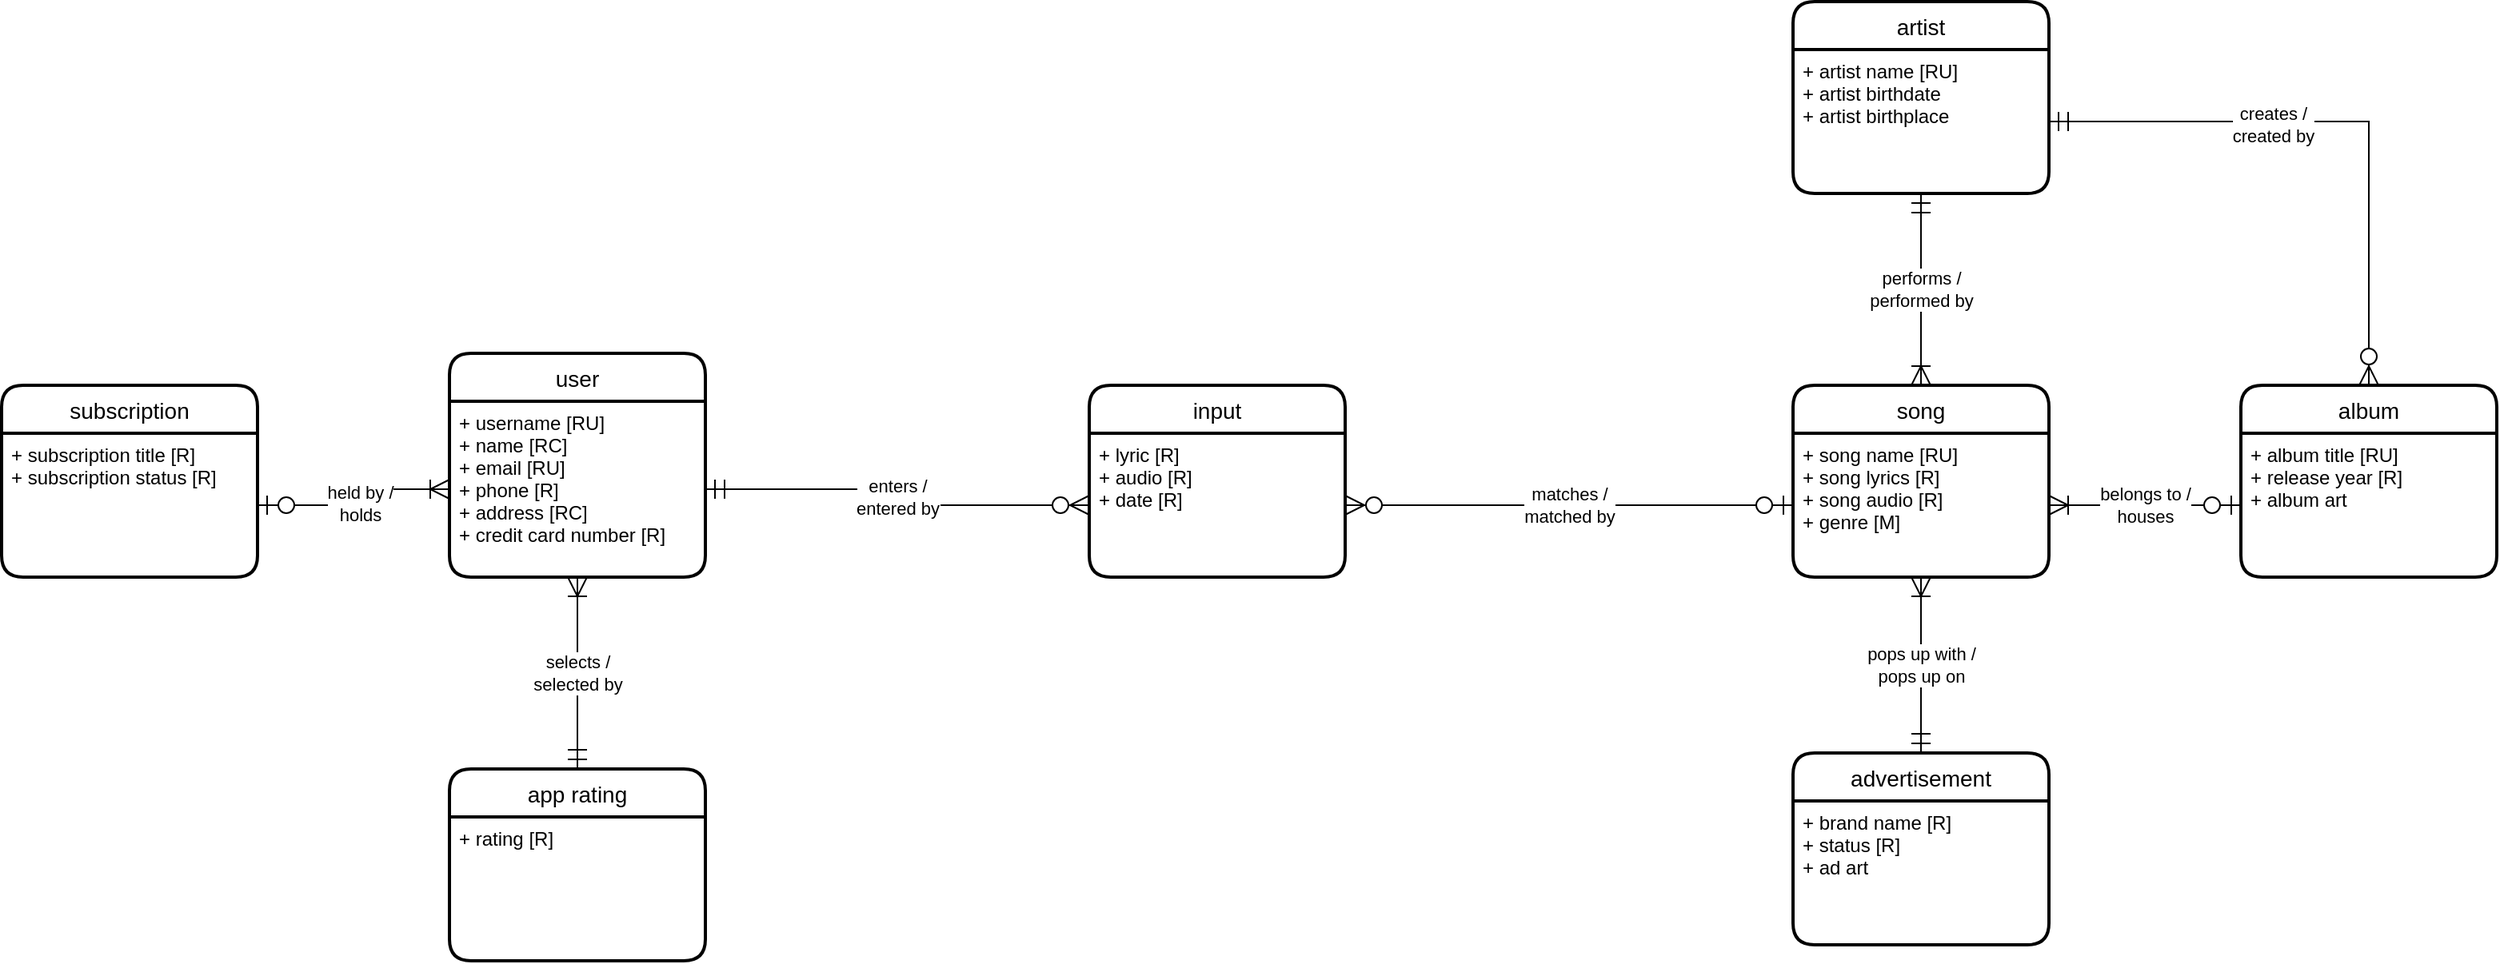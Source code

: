 <mxfile version="14.0.0" type="device" pages="2"><diagram name="Conceptual DM" id="QRb00p8m5qaMEbEHNrwO"><mxGraphModel dx="1396" dy="1553" grid="1" gridSize="10" guides="1" tooltips="1" connect="1" arrows="1" fold="1" page="1" pageScale="1" pageWidth="850" pageHeight="1100" math="0" shadow="0"><root><mxCell id="0"/><mxCell id="1" parent="0"/><mxCell id="-DXUnoGJ8mr3YX5Zcfq9-3" value="user" style="swimlane;childLayout=stackLayout;horizontal=1;startSize=30;horizontalStack=0;rounded=1;fontSize=14;fontStyle=0;strokeWidth=2;resizeParent=0;resizeLast=1;shadow=0;dashed=0;align=center;" parent="1" vertex="1"><mxGeometry x="-120" y="140" width="160" height="140" as="geometry"/></mxCell><mxCell id="-DXUnoGJ8mr3YX5Zcfq9-4" value="+ username [RU]&#10;+ name [RC]&#10;+ email [RU]&#10;+ phone [R]&#10;+ address [RC]&#10;+ credit card number [R]" style="align=left;strokeColor=none;fillColor=none;spacingLeft=4;fontSize=12;verticalAlign=top;resizable=0;rotatable=0;part=1;" parent="-DXUnoGJ8mr3YX5Zcfq9-3" vertex="1"><mxGeometry y="30" width="160" height="110" as="geometry"/></mxCell><mxCell id="-DXUnoGJ8mr3YX5Zcfq9-5" value="app rating" style="swimlane;childLayout=stackLayout;horizontal=1;startSize=30;horizontalStack=0;rounded=1;fontSize=14;fontStyle=0;strokeWidth=2;resizeParent=0;resizeLast=1;shadow=0;dashed=0;align=center;" parent="1" vertex="1"><mxGeometry x="-120" y="400" width="160" height="120" as="geometry"/></mxCell><mxCell id="-DXUnoGJ8mr3YX5Zcfq9-6" value="+ rating [R]" style="align=left;strokeColor=none;fillColor=none;spacingLeft=4;fontSize=12;verticalAlign=top;resizable=0;rotatable=0;part=1;" parent="-DXUnoGJ8mr3YX5Zcfq9-5" vertex="1"><mxGeometry y="30" width="160" height="90" as="geometry"/></mxCell><mxCell id="-DXUnoGJ8mr3YX5Zcfq9-41" value="pops up with /&lt;br&gt;pops up on" style="edgeStyle=orthogonalEdgeStyle;rounded=0;orthogonalLoop=1;jettySize=auto;html=1;exitX=0.5;exitY=0;exitDx=0;exitDy=0;entryX=0.5;entryY=1;entryDx=0;entryDy=0;startArrow=ERmandOne;startFill=0;startSize=10;endArrow=ERoneToMany;endFill=0;endSize=10;" parent="1" source="-DXUnoGJ8mr3YX5Zcfq9-10" target="-DXUnoGJ8mr3YX5Zcfq9-21" edge="1"><mxGeometry relative="1" as="geometry"/></mxCell><mxCell id="-DXUnoGJ8mr3YX5Zcfq9-10" value="advertisement" style="swimlane;childLayout=stackLayout;horizontal=1;startSize=30;horizontalStack=0;rounded=1;fontSize=14;fontStyle=0;strokeWidth=2;resizeParent=0;resizeLast=1;shadow=0;dashed=0;align=center;" parent="1" vertex="1"><mxGeometry x="720" y="390" width="160" height="120" as="geometry"/></mxCell><mxCell id="-DXUnoGJ8mr3YX5Zcfq9-11" value="+ brand name [R]&#10;+ status [R]&#10;+ ad art" style="align=left;strokeColor=none;fillColor=none;spacingLeft=4;fontSize=12;verticalAlign=top;resizable=0;rotatable=0;part=1;" parent="-DXUnoGJ8mr3YX5Zcfq9-10" vertex="1"><mxGeometry y="30" width="160" height="90" as="geometry"/></mxCell><mxCell id="-DXUnoGJ8mr3YX5Zcfq9-14" value="artist" style="swimlane;childLayout=stackLayout;horizontal=1;startSize=30;horizontalStack=0;rounded=1;fontSize=14;fontStyle=0;strokeWidth=2;resizeParent=0;resizeLast=1;shadow=0;dashed=0;align=center;" parent="1" vertex="1"><mxGeometry x="720" y="-80" width="160" height="120" as="geometry"/></mxCell><mxCell id="-DXUnoGJ8mr3YX5Zcfq9-15" value="+ artist name [RU]&#10;+ artist birthdate&#10;+ artist birthplace" style="align=left;strokeColor=none;fillColor=none;spacingLeft=4;fontSize=12;verticalAlign=top;resizable=0;rotatable=0;part=1;" parent="-DXUnoGJ8mr3YX5Zcfq9-14" vertex="1"><mxGeometry y="30" width="160" height="90" as="geometry"/></mxCell><mxCell id="-DXUnoGJ8mr3YX5Zcfq9-20" value="song" style="swimlane;childLayout=stackLayout;horizontal=1;startSize=30;horizontalStack=0;rounded=1;fontSize=14;fontStyle=0;strokeWidth=2;resizeParent=0;resizeLast=1;shadow=0;dashed=0;align=center;" parent="1" vertex="1"><mxGeometry x="720" y="160" width="160" height="120" as="geometry"/></mxCell><mxCell id="-DXUnoGJ8mr3YX5Zcfq9-21" value="+ song name [RU]&#10;+ song lyrics [R]&#10;+ song audio [R]&#10;+ genre [M]" style="align=left;strokeColor=none;fillColor=none;spacingLeft=4;fontSize=12;verticalAlign=top;resizable=0;rotatable=0;part=1;" parent="-DXUnoGJ8mr3YX5Zcfq9-20" vertex="1"><mxGeometry y="30" width="160" height="90" as="geometry"/></mxCell><mxCell id="-DXUnoGJ8mr3YX5Zcfq9-30" value="album" style="swimlane;childLayout=stackLayout;horizontal=1;startSize=30;horizontalStack=0;rounded=1;fontSize=14;fontStyle=0;strokeWidth=2;resizeParent=0;resizeLast=1;shadow=0;dashed=0;align=center;" parent="1" vertex="1"><mxGeometry x="1000" y="160" width="160" height="120" as="geometry"/></mxCell><mxCell id="-DXUnoGJ8mr3YX5Zcfq9-31" value="+ album title [RU]&#10;+ release year [R]&#10;+ album art" style="align=left;strokeColor=none;fillColor=none;spacingLeft=4;fontSize=12;verticalAlign=top;resizable=0;rotatable=0;part=1;" parent="-DXUnoGJ8mr3YX5Zcfq9-30" vertex="1"><mxGeometry y="30" width="160" height="90" as="geometry"/></mxCell><mxCell id="-DXUnoGJ8mr3YX5Zcfq9-34" value="subscription" style="swimlane;childLayout=stackLayout;horizontal=1;startSize=30;horizontalStack=0;rounded=1;fontSize=14;fontStyle=0;strokeWidth=2;resizeParent=0;resizeLast=1;shadow=0;dashed=0;align=center;" parent="1" vertex="1"><mxGeometry x="-400" y="160" width="160" height="120" as="geometry"/></mxCell><mxCell id="-DXUnoGJ8mr3YX5Zcfq9-35" value="+ subscription title [R]&#10;+ subscription status [R]" style="align=left;strokeColor=none;fillColor=none;spacingLeft=4;fontSize=12;verticalAlign=top;resizable=0;rotatable=0;part=1;" parent="-DXUnoGJ8mr3YX5Zcfq9-34" vertex="1"><mxGeometry y="30" width="160" height="90" as="geometry"/></mxCell><mxCell id="-DXUnoGJ8mr3YX5Zcfq9-37" style="edgeStyle=orthogonalEdgeStyle;rounded=0;orthogonalLoop=1;jettySize=auto;html=1;exitX=1;exitY=0.5;exitDx=0;exitDy=0;entryX=0;entryY=0.5;entryDx=0;entryDy=0;startArrow=ERzeroToOne;startFill=1;startSize=10;endArrow=ERoneToMany;endFill=0;endSize=10;" parent="1" source="-DXUnoGJ8mr3YX5Zcfq9-35" target="-DXUnoGJ8mr3YX5Zcfq9-4" edge="1"><mxGeometry relative="1" as="geometry"/></mxCell><mxCell id="-DXUnoGJ8mr3YX5Zcfq9-44" value="held by /&lt;br&gt;holds" style="edgeLabel;html=1;align=center;verticalAlign=middle;resizable=0;points=[];" parent="-DXUnoGJ8mr3YX5Zcfq9-37" vertex="1" connectable="0"><mxGeometry x="-0.26" y="1" relative="1" as="geometry"><mxPoint x="15.71" as="offset"/></mxGeometry></mxCell><mxCell id="-DXUnoGJ8mr3YX5Zcfq9-38" value="selects /&lt;br&gt;selected by" style="edgeStyle=orthogonalEdgeStyle;rounded=0;orthogonalLoop=1;jettySize=auto;html=1;exitX=0.5;exitY=1;exitDx=0;exitDy=0;entryX=0.5;entryY=0;entryDx=0;entryDy=0;startArrow=ERoneToMany;startFill=0;startSize=10;endArrow=ERmandOne;endFill=0;endSize=10;" parent="1" source="-DXUnoGJ8mr3YX5Zcfq9-4" target="-DXUnoGJ8mr3YX5Zcfq9-5" edge="1"><mxGeometry relative="1" as="geometry"/></mxCell><mxCell id="-DXUnoGJ8mr3YX5Zcfq9-39" style="edgeStyle=orthogonalEdgeStyle;rounded=0;orthogonalLoop=1;jettySize=auto;html=1;entryX=0.5;entryY=0;entryDx=0;entryDy=0;startArrow=ERmandOne;startFill=0;startSize=10;endArrow=ERzeroToMany;endFill=1;endSize=10;" parent="1" source="-DXUnoGJ8mr3YX5Zcfq9-15" target="-DXUnoGJ8mr3YX5Zcfq9-30" edge="1"><mxGeometry relative="1" as="geometry"/></mxCell><mxCell id="-DXUnoGJ8mr3YX5Zcfq9-45" value="creates /&lt;br&gt;created by" style="edgeLabel;html=1;align=center;verticalAlign=middle;resizable=0;points=[];" parent="-DXUnoGJ8mr3YX5Zcfq9-39" vertex="1" connectable="0"><mxGeometry x="-0.232" y="-2" relative="1" as="geometry"><mxPoint as="offset"/></mxGeometry></mxCell><mxCell id="-DXUnoGJ8mr3YX5Zcfq9-40" value="performs /&lt;br&gt;performed by" style="edgeStyle=orthogonalEdgeStyle;rounded=0;orthogonalLoop=1;jettySize=auto;html=1;exitX=0.5;exitY=1;exitDx=0;exitDy=0;entryX=0.5;entryY=0;entryDx=0;entryDy=0;startArrow=ERmandOne;startFill=0;startSize=10;endArrow=ERoneToMany;endFill=0;endSize=10;" parent="1" source="-DXUnoGJ8mr3YX5Zcfq9-15" target="-DXUnoGJ8mr3YX5Zcfq9-20" edge="1"><mxGeometry relative="1" as="geometry"/></mxCell><mxCell id="-DXUnoGJ8mr3YX5Zcfq9-42" value="belongs to /&lt;br&gt;houses" style="edgeStyle=orthogonalEdgeStyle;rounded=0;orthogonalLoop=1;jettySize=auto;html=1;exitX=0;exitY=0.5;exitDx=0;exitDy=0;entryX=1;entryY=0.5;entryDx=0;entryDy=0;startArrow=ERzeroToOne;startFill=1;startSize=10;endArrow=ERoneToMany;endFill=0;endSize=10;" parent="1" source="-DXUnoGJ8mr3YX5Zcfq9-31" target="-DXUnoGJ8mr3YX5Zcfq9-21" edge="1"><mxGeometry relative="1" as="geometry"/></mxCell><mxCell id="Z6GdzrilrA3IB6emuEUW-1" value="input" style="swimlane;childLayout=stackLayout;horizontal=1;startSize=30;horizontalStack=0;rounded=1;fontSize=14;fontStyle=0;strokeWidth=2;resizeParent=0;resizeLast=1;shadow=0;dashed=0;align=center;" parent="1" vertex="1"><mxGeometry x="280" y="160" width="160" height="120" as="geometry"/></mxCell><mxCell id="Z6GdzrilrA3IB6emuEUW-2" value="+ lyric [R]&#10;+ audio [R]&#10;+ date [R]" style="align=left;strokeColor=none;fillColor=none;spacingLeft=4;fontSize=12;verticalAlign=top;resizable=0;rotatable=0;part=1;" parent="Z6GdzrilrA3IB6emuEUW-1" vertex="1"><mxGeometry y="30" width="160" height="90" as="geometry"/></mxCell><mxCell id="Z6GdzrilrA3IB6emuEUW-3" value="enters /&lt;br&gt;entered by" style="edgeStyle=orthogonalEdgeStyle;rounded=0;orthogonalLoop=1;jettySize=auto;html=1;exitX=1;exitY=0.5;exitDx=0;exitDy=0;entryX=0;entryY=0.5;entryDx=0;entryDy=0;startArrow=ERmandOne;startFill=0;startSize=10;endArrow=ERzeroToMany;endFill=1;endSize=10;" parent="1" source="-DXUnoGJ8mr3YX5Zcfq9-4" target="Z6GdzrilrA3IB6emuEUW-2" edge="1"><mxGeometry relative="1" as="geometry"/></mxCell><mxCell id="Z6GdzrilrA3IB6emuEUW-4" value="matches /&lt;br&gt;matched by" style="edgeStyle=orthogonalEdgeStyle;rounded=0;orthogonalLoop=1;jettySize=auto;html=1;entryX=0;entryY=0.5;entryDx=0;entryDy=0;startArrow=ERzeroToMany;startFill=1;startSize=10;endArrow=ERzeroToOne;endFill=1;endSize=10;" parent="1" source="Z6GdzrilrA3IB6emuEUW-2" target="-DXUnoGJ8mr3YX5Zcfq9-21" edge="1"><mxGeometry relative="1" as="geometry"/></mxCell></root></mxGraphModel></diagram><diagram name="Logical DM" id="4NTvZkTpECJHPar4A-Ur"><mxGraphModel dx="1492" dy="1633" grid="1" gridSize="10" guides="1" tooltips="1" connect="1" arrows="1" fold="1" page="1" pageScale="1" pageWidth="850" pageHeight="1100" math="0" shadow="0"><root><mxCell id="MQJ3kUmY1fsfTOuQb-5b-0"/><mxCell id="MQJ3kUmY1fsfTOuQb-5b-1" parent="MQJ3kUmY1fsfTOuQb-5b-0"/><mxCell id="MQJ3kUmY1fsfTOuQb-5b-2" value="users" style="shape=table;startSize=30;container=1;collapsible=1;childLayout=tableLayout;fixedRows=1;rowLines=0;fontStyle=1;align=center;resizeLast=1;" parent="MQJ3kUmY1fsfTOuQb-5b-1" vertex="1"><mxGeometry x="-230" y="-100" width="180" height="370" as="geometry"/></mxCell><mxCell id="MQJ3kUmY1fsfTOuQb-5b-3" value="" style="shape=partialRectangle;collapsible=0;dropTarget=0;pointerEvents=0;fillColor=none;top=0;left=0;bottom=1;right=0;points=[[0,0.5],[1,0.5]];portConstraint=eastwest;" parent="MQJ3kUmY1fsfTOuQb-5b-2" vertex="1"><mxGeometry y="30" width="180" height="30" as="geometry"/></mxCell><mxCell id="MQJ3kUmY1fsfTOuQb-5b-4" value="PK" style="shape=partialRectangle;connectable=0;fillColor=none;top=0;left=0;bottom=0;right=0;fontStyle=1;overflow=hidden;" parent="MQJ3kUmY1fsfTOuQb-5b-3" vertex="1"><mxGeometry width="30" height="30" as="geometry"/></mxCell><mxCell id="MQJ3kUmY1fsfTOuQb-5b-5" value="user_id" style="shape=partialRectangle;connectable=0;fillColor=none;top=0;left=0;bottom=0;right=0;align=left;spacingLeft=6;fontStyle=5;overflow=hidden;" parent="MQJ3kUmY1fsfTOuQb-5b-3" vertex="1"><mxGeometry x="30" width="150" height="30" as="geometry"/></mxCell><mxCell id="MQJ3kUmY1fsfTOuQb-5b-6" value="" style="shape=partialRectangle;collapsible=0;dropTarget=0;pointerEvents=0;fillColor=none;top=0;left=0;bottom=0;right=0;points=[[0,0.5],[1,0.5]];portConstraint=eastwest;" parent="MQJ3kUmY1fsfTOuQb-5b-2" vertex="1"><mxGeometry y="60" width="180" height="30" as="geometry"/></mxCell><mxCell id="MQJ3kUmY1fsfTOuQb-5b-7" value="U1" style="shape=partialRectangle;connectable=0;fillColor=none;top=0;left=0;bottom=0;right=0;editable=1;overflow=hidden;fontStyle=0" parent="MQJ3kUmY1fsfTOuQb-5b-6" vertex="1"><mxGeometry width="30" height="30" as="geometry"/></mxCell><mxCell id="MQJ3kUmY1fsfTOuQb-5b-8" value="user_username" style="shape=partialRectangle;connectable=0;fillColor=none;top=0;left=0;bottom=0;right=0;align=left;spacingLeft=6;overflow=hidden;fontStyle=1" parent="MQJ3kUmY1fsfTOuQb-5b-6" vertex="1"><mxGeometry x="30" width="150" height="30" as="geometry"/></mxCell><mxCell id="MQJ3kUmY1fsfTOuQb-5b-9" value="" style="shape=partialRectangle;collapsible=0;dropTarget=0;pointerEvents=0;fillColor=none;top=0;left=0;bottom=0;right=0;points=[[0,0.5],[1,0.5]];portConstraint=eastwest;" parent="MQJ3kUmY1fsfTOuQb-5b-2" vertex="1"><mxGeometry y="90" width="180" height="30" as="geometry"/></mxCell><mxCell id="MQJ3kUmY1fsfTOuQb-5b-10" value="U2" style="shape=partialRectangle;connectable=0;fillColor=none;top=0;left=0;bottom=0;right=0;editable=1;overflow=hidden;" parent="MQJ3kUmY1fsfTOuQb-5b-9" vertex="1"><mxGeometry width="30" height="30" as="geometry"/></mxCell><mxCell id="MQJ3kUmY1fsfTOuQb-5b-11" value="user_email_address" style="shape=partialRectangle;connectable=0;fillColor=none;top=0;left=0;bottom=0;right=0;align=left;spacingLeft=6;overflow=hidden;fontStyle=1" parent="MQJ3kUmY1fsfTOuQb-5b-9" vertex="1"><mxGeometry x="30" width="150" height="30" as="geometry"/></mxCell><mxCell id="MQJ3kUmY1fsfTOuQb-5b-12" value="" style="shape=partialRectangle;collapsible=0;dropTarget=0;pointerEvents=0;fillColor=none;top=0;left=0;bottom=0;right=0;points=[[0,0.5],[1,0.5]];portConstraint=eastwest;fontStyle=1" parent="MQJ3kUmY1fsfTOuQb-5b-2" vertex="1"><mxGeometry y="120" width="180" height="30" as="geometry"/></mxCell><mxCell id="MQJ3kUmY1fsfTOuQb-5b-13" value="" style="shape=partialRectangle;connectable=0;fillColor=none;top=0;left=0;bottom=0;right=0;editable=1;overflow=hidden;" parent="MQJ3kUmY1fsfTOuQb-5b-12" vertex="1"><mxGeometry width="30" height="30" as="geometry"/></mxCell><mxCell id="MQJ3kUmY1fsfTOuQb-5b-14" value="user_first_name" style="shape=partialRectangle;connectable=0;fillColor=none;top=0;left=0;bottom=0;right=0;align=left;spacingLeft=6;overflow=hidden;fontStyle=1" parent="MQJ3kUmY1fsfTOuQb-5b-12" vertex="1"><mxGeometry x="30" width="150" height="30" as="geometry"/></mxCell><mxCell id="juNpLymKVSUqmo83ruXd-1" value="" style="shape=partialRectangle;collapsible=0;dropTarget=0;pointerEvents=0;fillColor=none;top=0;left=0;bottom=0;right=0;points=[[0,0.5],[1,0.5]];portConstraint=eastwest;fontStyle=1" parent="MQJ3kUmY1fsfTOuQb-5b-2" vertex="1"><mxGeometry y="150" width="180" height="30" as="geometry"/></mxCell><mxCell id="juNpLymKVSUqmo83ruXd-2" value="" style="shape=partialRectangle;connectable=0;fillColor=none;top=0;left=0;bottom=0;right=0;editable=1;overflow=hidden;" parent="juNpLymKVSUqmo83ruXd-1" vertex="1"><mxGeometry width="30" height="30" as="geometry"/></mxCell><mxCell id="juNpLymKVSUqmo83ruXd-3" value="user_lastname" style="shape=partialRectangle;connectable=0;fillColor=none;top=0;left=0;bottom=0;right=0;align=left;spacingLeft=6;overflow=hidden;fontStyle=1" parent="juNpLymKVSUqmo83ruXd-1" vertex="1"><mxGeometry x="30" width="150" height="30" as="geometry"/></mxCell><mxCell id="juNpLymKVSUqmo83ruXd-4" value="" style="shape=partialRectangle;collapsible=0;dropTarget=0;pointerEvents=0;fillColor=none;top=0;left=0;bottom=0;right=0;points=[[0,0.5],[1,0.5]];portConstraint=eastwest;fontStyle=1" parent="MQJ3kUmY1fsfTOuQb-5b-2" vertex="1"><mxGeometry y="180" width="180" height="30" as="geometry"/></mxCell><mxCell id="juNpLymKVSUqmo83ruXd-5" value="" style="shape=partialRectangle;connectable=0;fillColor=none;top=0;left=0;bottom=0;right=0;editable=1;overflow=hidden;" parent="juNpLymKVSUqmo83ruXd-4" vertex="1"><mxGeometry width="30" height="30" as="geometry"/></mxCell><mxCell id="juNpLymKVSUqmo83ruXd-6" value="user_phone_number" style="shape=partialRectangle;connectable=0;fillColor=none;top=0;left=0;bottom=0;right=0;align=left;spacingLeft=6;overflow=hidden;fontStyle=1" parent="juNpLymKVSUqmo83ruXd-4" vertex="1"><mxGeometry x="30" width="150" height="30" as="geometry"/></mxCell><mxCell id="mYkAbbAgwY2oh1NDKhr2-0" value="" style="shape=partialRectangle;collapsible=0;dropTarget=0;pointerEvents=0;fillColor=none;top=0;left=0;bottom=0;right=0;points=[[0,0.5],[1,0.5]];portConstraint=eastwest;fontStyle=1" parent="MQJ3kUmY1fsfTOuQb-5b-2" vertex="1"><mxGeometry y="210" width="180" height="30" as="geometry"/></mxCell><mxCell id="mYkAbbAgwY2oh1NDKhr2-1" value="" style="shape=partialRectangle;connectable=0;fillColor=none;top=0;left=0;bottom=0;right=0;editable=1;overflow=hidden;" parent="mYkAbbAgwY2oh1NDKhr2-0" vertex="1"><mxGeometry width="30" height="30" as="geometry"/></mxCell><mxCell id="mYkAbbAgwY2oh1NDKhr2-2" value="user_street" style="shape=partialRectangle;connectable=0;fillColor=none;top=0;left=0;bottom=0;right=0;align=left;spacingLeft=6;overflow=hidden;fontStyle=1" parent="mYkAbbAgwY2oh1NDKhr2-0" vertex="1"><mxGeometry x="30" width="150" height="30" as="geometry"/></mxCell><mxCell id="mta7FMzyHjrw5nEPe2Tt-0" value="" style="shape=partialRectangle;collapsible=0;dropTarget=0;pointerEvents=0;fillColor=none;top=0;left=0;bottom=0;right=0;points=[[0,0.5],[1,0.5]];portConstraint=eastwest;fontStyle=1" parent="MQJ3kUmY1fsfTOuQb-5b-2" vertex="1"><mxGeometry y="240" width="180" height="30" as="geometry"/></mxCell><mxCell id="mta7FMzyHjrw5nEPe2Tt-1" value="" style="shape=partialRectangle;connectable=0;fillColor=none;top=0;left=0;bottom=0;right=0;editable=1;overflow=hidden;" parent="mta7FMzyHjrw5nEPe2Tt-0" vertex="1"><mxGeometry width="30" height="30" as="geometry"/></mxCell><mxCell id="mta7FMzyHjrw5nEPe2Tt-2" value="user_city" style="shape=partialRectangle;connectable=0;fillColor=none;top=0;left=0;bottom=0;right=0;align=left;spacingLeft=6;overflow=hidden;fontStyle=1" parent="mta7FMzyHjrw5nEPe2Tt-0" vertex="1"><mxGeometry x="30" width="150" height="30" as="geometry"/></mxCell><mxCell id="mta7FMzyHjrw5nEPe2Tt-3" value="" style="shape=partialRectangle;collapsible=0;dropTarget=0;pointerEvents=0;fillColor=none;top=0;left=0;bottom=0;right=0;points=[[0,0.5],[1,0.5]];portConstraint=eastwest;fontStyle=1" parent="MQJ3kUmY1fsfTOuQb-5b-2" vertex="1"><mxGeometry y="270" width="180" height="30" as="geometry"/></mxCell><mxCell id="mta7FMzyHjrw5nEPe2Tt-4" value="" style="shape=partialRectangle;connectable=0;fillColor=none;top=0;left=0;bottom=0;right=0;editable=1;overflow=hidden;" parent="mta7FMzyHjrw5nEPe2Tt-3" vertex="1"><mxGeometry width="30" height="30" as="geometry"/></mxCell><mxCell id="mta7FMzyHjrw5nEPe2Tt-5" value="user_state" style="shape=partialRectangle;connectable=0;fillColor=none;top=0;left=0;bottom=0;right=0;align=left;spacingLeft=6;overflow=hidden;fontStyle=1" parent="mta7FMzyHjrw5nEPe2Tt-3" vertex="1"><mxGeometry x="30" width="150" height="30" as="geometry"/></mxCell><mxCell id="mta7FMzyHjrw5nEPe2Tt-6" value="" style="shape=partialRectangle;collapsible=0;dropTarget=0;pointerEvents=0;fillColor=none;top=0;left=0;bottom=0;right=0;points=[[0,0.5],[1,0.5]];portConstraint=eastwest;fontStyle=1" parent="MQJ3kUmY1fsfTOuQb-5b-2" vertex="1"><mxGeometry y="300" width="180" height="30" as="geometry"/></mxCell><mxCell id="mta7FMzyHjrw5nEPe2Tt-7" value="" style="shape=partialRectangle;connectable=0;fillColor=none;top=0;left=0;bottom=0;right=0;editable=1;overflow=hidden;" parent="mta7FMzyHjrw5nEPe2Tt-6" vertex="1"><mxGeometry width="30" height="30" as="geometry"/></mxCell><mxCell id="mta7FMzyHjrw5nEPe2Tt-8" value="user_zip_code" style="shape=partialRectangle;connectable=0;fillColor=none;top=0;left=0;bottom=0;right=0;align=left;spacingLeft=6;overflow=hidden;fontStyle=1" parent="mta7FMzyHjrw5nEPe2Tt-6" vertex="1"><mxGeometry x="30" width="150" height="30" as="geometry"/></mxCell><mxCell id="Y6yPRM1fK7mVuyX2xuTY-0" value="" style="shape=partialRectangle;collapsible=0;dropTarget=0;pointerEvents=0;fillColor=none;top=0;left=0;bottom=0;right=0;points=[[0,0.5],[1,0.5]];portConstraint=eastwest;fontStyle=1" parent="MQJ3kUmY1fsfTOuQb-5b-2" vertex="1"><mxGeometry y="330" width="180" height="30" as="geometry"/></mxCell><mxCell id="Y6yPRM1fK7mVuyX2xuTY-1" value="" style="shape=partialRectangle;connectable=0;fillColor=none;top=0;left=0;bottom=0;right=0;editable=1;overflow=hidden;" parent="Y6yPRM1fK7mVuyX2xuTY-0" vertex="1"><mxGeometry width="30" height="30" as="geometry"/></mxCell><mxCell id="Y6yPRM1fK7mVuyX2xuTY-2" value="user_credit_card_no" style="shape=partialRectangle;connectable=0;fillColor=none;top=0;left=0;bottom=0;right=0;align=left;spacingLeft=6;overflow=hidden;fontStyle=1" parent="Y6yPRM1fK7mVuyX2xuTY-0" vertex="1"><mxGeometry x="30" width="150" height="30" as="geometry"/></mxCell><mxCell id="MQJ3kUmY1fsfTOuQb-5b-15" value="subscriptions" style="shape=table;startSize=30;container=1;collapsible=1;childLayout=tableLayout;fixedRows=1;rowLines=0;fontStyle=1;align=center;resizeLast=1;" parent="MQJ3kUmY1fsfTOuQb-5b-1" vertex="1"><mxGeometry x="-540" y="20" width="180" height="160" as="geometry"/></mxCell><mxCell id="MQJ3kUmY1fsfTOuQb-5b-16" value="" style="shape=partialRectangle;collapsible=0;dropTarget=0;pointerEvents=0;fillColor=none;top=0;left=0;bottom=1;right=0;points=[[0,0.5],[1,0.5]];portConstraint=eastwest;" parent="MQJ3kUmY1fsfTOuQb-5b-15" vertex="1"><mxGeometry y="30" width="180" height="30" as="geometry"/></mxCell><mxCell id="MQJ3kUmY1fsfTOuQb-5b-17" value="PK" style="shape=partialRectangle;connectable=0;fillColor=none;top=0;left=0;bottom=0;right=0;fontStyle=1;overflow=hidden;" parent="MQJ3kUmY1fsfTOuQb-5b-16" vertex="1"><mxGeometry width="30" height="30" as="geometry"/></mxCell><mxCell id="MQJ3kUmY1fsfTOuQb-5b-18" value="subscription_id" style="shape=partialRectangle;connectable=0;fillColor=none;top=0;left=0;bottom=0;right=0;align=left;spacingLeft=6;fontStyle=5;overflow=hidden;" parent="MQJ3kUmY1fsfTOuQb-5b-16" vertex="1"><mxGeometry x="30" width="150" height="30" as="geometry"/></mxCell><mxCell id="MQJ3kUmY1fsfTOuQb-5b-22" value="" style="shape=partialRectangle;collapsible=0;dropTarget=0;pointerEvents=0;fillColor=none;top=0;left=0;bottom=0;right=0;points=[[0,0.5],[1,0.5]];portConstraint=eastwest;" parent="MQJ3kUmY1fsfTOuQb-5b-15" vertex="1"><mxGeometry y="60" width="180" height="30" as="geometry"/></mxCell><mxCell id="MQJ3kUmY1fsfTOuQb-5b-23" value="" style="shape=partialRectangle;connectable=0;fillColor=none;top=0;left=0;bottom=0;right=0;editable=1;overflow=hidden;" parent="MQJ3kUmY1fsfTOuQb-5b-22" vertex="1"><mxGeometry width="30" height="30" as="geometry"/></mxCell><mxCell id="MQJ3kUmY1fsfTOuQb-5b-24" value="subscription_title" style="shape=partialRectangle;connectable=0;fillColor=none;top=0;left=0;bottom=0;right=0;align=left;spacingLeft=6;overflow=hidden;fontStyle=1" parent="MQJ3kUmY1fsfTOuQb-5b-22" vertex="1"><mxGeometry x="30" width="150" height="30" as="geometry"/></mxCell><mxCell id="LtlfOeuHDcvAH1ZT9Qn3-0" value="" style="shape=partialRectangle;collapsible=0;dropTarget=0;pointerEvents=0;fillColor=none;top=0;left=0;bottom=0;right=0;points=[[0,0.5],[1,0.5]];portConstraint=eastwest;" parent="MQJ3kUmY1fsfTOuQb-5b-15" vertex="1"><mxGeometry y="90" width="180" height="30" as="geometry"/></mxCell><mxCell id="LtlfOeuHDcvAH1ZT9Qn3-1" value="FK2" style="shape=partialRectangle;connectable=0;fillColor=none;top=0;left=0;bottom=0;right=0;editable=1;overflow=hidden;" parent="LtlfOeuHDcvAH1ZT9Qn3-0" vertex="1"><mxGeometry width="30" height="30" as="geometry"/></mxCell><mxCell id="LtlfOeuHDcvAH1ZT9Qn3-2" value="subscriber_user_id" style="shape=partialRectangle;connectable=0;fillColor=none;top=0;left=0;bottom=0;right=0;align=left;spacingLeft=6;overflow=hidden;fontStyle=1" parent="LtlfOeuHDcvAH1ZT9Qn3-0" vertex="1"><mxGeometry x="30" width="150" height="30" as="geometry"/></mxCell><mxCell id="naDsNwsC1D3gmIu5tR3W-0" value="" style="shape=partialRectangle;collapsible=0;dropTarget=0;pointerEvents=0;fillColor=none;top=0;left=0;bottom=0;right=0;points=[[0,0.5],[1,0.5]];portConstraint=eastwest;" parent="MQJ3kUmY1fsfTOuQb-5b-15" vertex="1"><mxGeometry y="120" width="180" height="30" as="geometry"/></mxCell><mxCell id="naDsNwsC1D3gmIu5tR3W-1" value="" style="shape=partialRectangle;connectable=0;fillColor=none;top=0;left=0;bottom=0;right=0;editable=1;overflow=hidden;" parent="naDsNwsC1D3gmIu5tR3W-0" vertex="1"><mxGeometry width="30" height="30" as="geometry"/></mxCell><mxCell id="naDsNwsC1D3gmIu5tR3W-2" value="subscriber_status" style="shape=partialRectangle;connectable=0;fillColor=none;top=0;left=0;bottom=0;right=0;align=left;spacingLeft=6;overflow=hidden;fontStyle=1" parent="naDsNwsC1D3gmIu5tR3W-0" vertex="1"><mxGeometry x="30" width="150" height="30" as="geometry"/></mxCell><mxCell id="MQJ3kUmY1fsfTOuQb-5b-28" value="albums" style="shape=table;startSize=30;container=1;collapsible=1;childLayout=tableLayout;fixedRows=1;rowLines=0;fontStyle=1;align=center;resizeLast=1;" parent="MQJ3kUmY1fsfTOuQb-5b-1" vertex="1"><mxGeometry x="1040" y="20" width="200" height="220" as="geometry"/></mxCell><mxCell id="MQJ3kUmY1fsfTOuQb-5b-29" value="" style="shape=partialRectangle;collapsible=0;dropTarget=0;pointerEvents=0;fillColor=none;top=0;left=0;bottom=1;right=0;points=[[0,0.5],[1,0.5]];portConstraint=eastwest;" parent="MQJ3kUmY1fsfTOuQb-5b-28" vertex="1"><mxGeometry y="30" width="200" height="30" as="geometry"/></mxCell><mxCell id="MQJ3kUmY1fsfTOuQb-5b-30" value="PK" style="shape=partialRectangle;connectable=0;fillColor=none;top=0;left=0;bottom=0;right=0;fontStyle=1;overflow=hidden;" parent="MQJ3kUmY1fsfTOuQb-5b-29" vertex="1"><mxGeometry width="60" height="30" as="geometry"/></mxCell><mxCell id="MQJ3kUmY1fsfTOuQb-5b-31" value="album_id" style="shape=partialRectangle;connectable=0;fillColor=none;top=0;left=0;bottom=0;right=0;align=left;spacingLeft=6;fontStyle=5;overflow=hidden;" parent="MQJ3kUmY1fsfTOuQb-5b-29" vertex="1"><mxGeometry x="60" width="140" height="30" as="geometry"/></mxCell><mxCell id="MQJ3kUmY1fsfTOuQb-5b-32" value="" style="shape=partialRectangle;collapsible=0;dropTarget=0;pointerEvents=0;fillColor=none;top=0;left=0;bottom=0;right=0;points=[[0,0.5],[1,0.5]];portConstraint=eastwest;" parent="MQJ3kUmY1fsfTOuQb-5b-28" vertex="1"><mxGeometry y="60" width="200" height="30" as="geometry"/></mxCell><mxCell id="MQJ3kUmY1fsfTOuQb-5b-33" value="U1" style="shape=partialRectangle;connectable=0;fillColor=none;top=0;left=0;bottom=0;right=0;editable=1;overflow=hidden;" parent="MQJ3kUmY1fsfTOuQb-5b-32" vertex="1"><mxGeometry width="60" height="30" as="geometry"/></mxCell><mxCell id="MQJ3kUmY1fsfTOuQb-5b-34" value="album_title" style="shape=partialRectangle;connectable=0;fillColor=none;top=0;left=0;bottom=0;right=0;align=left;spacingLeft=6;overflow=hidden;fontStyle=1" parent="MQJ3kUmY1fsfTOuQb-5b-32" vertex="1"><mxGeometry x="60" width="140" height="30" as="geometry"/></mxCell><mxCell id="MQJ3kUmY1fsfTOuQb-5b-35" value="" style="shape=partialRectangle;collapsible=0;dropTarget=0;pointerEvents=0;fillColor=none;top=0;left=0;bottom=0;right=0;points=[[0,0.5],[1,0.5]];portConstraint=eastwest;" parent="MQJ3kUmY1fsfTOuQb-5b-28" vertex="1"><mxGeometry y="90" width="200" height="30" as="geometry"/></mxCell><mxCell id="MQJ3kUmY1fsfTOuQb-5b-36" value="" style="shape=partialRectangle;connectable=0;fillColor=none;top=0;left=0;bottom=0;right=0;editable=1;overflow=hidden;" parent="MQJ3kUmY1fsfTOuQb-5b-35" vertex="1"><mxGeometry width="60" height="30" as="geometry"/></mxCell><mxCell id="MQJ3kUmY1fsfTOuQb-5b-37" value="album_release_year" style="shape=partialRectangle;connectable=0;fillColor=none;top=0;left=0;bottom=0;right=0;align=left;spacingLeft=6;overflow=hidden;fontStyle=1" parent="MQJ3kUmY1fsfTOuQb-5b-35" vertex="1"><mxGeometry x="60" width="140" height="30" as="geometry"/></mxCell><mxCell id="MQJ3kUmY1fsfTOuQb-5b-38" value="" style="shape=partialRectangle;collapsible=0;dropTarget=0;pointerEvents=0;fillColor=none;top=0;left=0;bottom=0;right=0;points=[[0,0.5],[1,0.5]];portConstraint=eastwest;" parent="MQJ3kUmY1fsfTOuQb-5b-28" vertex="1"><mxGeometry y="120" width="200" height="30" as="geometry"/></mxCell><mxCell id="MQJ3kUmY1fsfTOuQb-5b-39" value="" style="shape=partialRectangle;connectable=0;fillColor=none;top=0;left=0;bottom=0;right=0;editable=1;overflow=hidden;" parent="MQJ3kUmY1fsfTOuQb-5b-38" vertex="1"><mxGeometry width="60" height="30" as="geometry"/></mxCell><mxCell id="MQJ3kUmY1fsfTOuQb-5b-40" value="album_art" style="shape=partialRectangle;connectable=0;fillColor=none;top=0;left=0;bottom=0;right=0;align=left;spacingLeft=6;overflow=hidden;" parent="MQJ3kUmY1fsfTOuQb-5b-38" vertex="1"><mxGeometry x="60" width="140" height="30" as="geometry"/></mxCell><mxCell id="WxLHMc-4Ll1RX1gmX6qo-0" value="" style="shape=partialRectangle;collapsible=0;dropTarget=0;pointerEvents=0;fillColor=none;top=0;left=0;bottom=0;right=0;points=[[0,0.5],[1,0.5]];portConstraint=eastwest;" parent="MQJ3kUmY1fsfTOuQb-5b-28" vertex="1"><mxGeometry y="150" width="200" height="30" as="geometry"/></mxCell><mxCell id="WxLHMc-4Ll1RX1gmX6qo-1" value="FK1" style="shape=partialRectangle;connectable=0;fillColor=none;top=0;left=0;bottom=0;right=0;editable=1;overflow=hidden;" parent="WxLHMc-4Ll1RX1gmX6qo-0" vertex="1"><mxGeometry width="60" height="30" as="geometry"/></mxCell><mxCell id="WxLHMc-4Ll1RX1gmX6qo-2" value="album_song_id" style="shape=partialRectangle;connectable=0;fillColor=none;top=0;left=0;bottom=0;right=0;align=left;spacingLeft=6;overflow=hidden;fontStyle=1" parent="WxLHMc-4Ll1RX1gmX6qo-0" vertex="1"><mxGeometry x="60" width="140" height="30" as="geometry"/></mxCell><mxCell id="d-j6Py9ehmd96SjwCOJY-8" value="" style="shape=partialRectangle;collapsible=0;dropTarget=0;pointerEvents=0;fillColor=none;top=0;left=0;bottom=0;right=0;points=[[0,0.5],[1,0.5]];portConstraint=eastwest;" parent="MQJ3kUmY1fsfTOuQb-5b-28" vertex="1"><mxGeometry y="180" width="200" height="30" as="geometry"/></mxCell><mxCell id="d-j6Py9ehmd96SjwCOJY-9" value="U1, FK2" style="shape=partialRectangle;connectable=0;fillColor=none;top=0;left=0;bottom=0;right=0;editable=1;overflow=hidden;" parent="d-j6Py9ehmd96SjwCOJY-8" vertex="1"><mxGeometry width="60" height="30" as="geometry"/></mxCell><mxCell id="d-j6Py9ehmd96SjwCOJY-10" value="album_artist_id" style="shape=partialRectangle;connectable=0;fillColor=none;top=0;left=0;bottom=0;right=0;align=left;spacingLeft=6;overflow=hidden;fontStyle=1" parent="d-j6Py9ehmd96SjwCOJY-8" vertex="1"><mxGeometry x="60" width="140" height="30" as="geometry"/></mxCell><mxCell id="MQJ3kUmY1fsfTOuQb-5b-54" value="artists" style="shape=table;startSize=30;container=1;collapsible=1;childLayout=tableLayout;fixedRows=1;rowLines=0;fontStyle=1;align=center;resizeLast=1;" parent="MQJ3kUmY1fsfTOuQb-5b-1" vertex="1"><mxGeometry x="730" y="-240" width="180" height="190" as="geometry"/></mxCell><mxCell id="MQJ3kUmY1fsfTOuQb-5b-55" value="" style="shape=partialRectangle;collapsible=0;dropTarget=0;pointerEvents=0;fillColor=none;top=0;left=0;bottom=1;right=0;points=[[0,0.5],[1,0.5]];portConstraint=eastwest;" parent="MQJ3kUmY1fsfTOuQb-5b-54" vertex="1"><mxGeometry y="30" width="180" height="30" as="geometry"/></mxCell><mxCell id="MQJ3kUmY1fsfTOuQb-5b-56" value="PK" style="shape=partialRectangle;connectable=0;fillColor=none;top=0;left=0;bottom=0;right=0;fontStyle=1;overflow=hidden;" parent="MQJ3kUmY1fsfTOuQb-5b-55" vertex="1"><mxGeometry width="30" height="30" as="geometry"/></mxCell><mxCell id="MQJ3kUmY1fsfTOuQb-5b-57" value="artist_id" style="shape=partialRectangle;connectable=0;fillColor=none;top=0;left=0;bottom=0;right=0;align=left;spacingLeft=6;fontStyle=5;overflow=hidden;" parent="MQJ3kUmY1fsfTOuQb-5b-55" vertex="1"><mxGeometry x="30" width="150" height="30" as="geometry"/></mxCell><mxCell id="MQJ3kUmY1fsfTOuQb-5b-58" value="" style="shape=partialRectangle;collapsible=0;dropTarget=0;pointerEvents=0;fillColor=none;top=0;left=0;bottom=0;right=0;points=[[0,0.5],[1,0.5]];portConstraint=eastwest;" parent="MQJ3kUmY1fsfTOuQb-5b-54" vertex="1"><mxGeometry y="60" width="180" height="30" as="geometry"/></mxCell><mxCell id="MQJ3kUmY1fsfTOuQb-5b-59" value="U1" style="shape=partialRectangle;connectable=0;fillColor=none;top=0;left=0;bottom=0;right=0;editable=1;overflow=hidden;" parent="MQJ3kUmY1fsfTOuQb-5b-58" vertex="1"><mxGeometry width="30" height="30" as="geometry"/></mxCell><mxCell id="MQJ3kUmY1fsfTOuQb-5b-60" value="artist_name" style="shape=partialRectangle;connectable=0;fillColor=none;top=0;left=0;bottom=0;right=0;align=left;spacingLeft=6;overflow=hidden;fontStyle=1" parent="MQJ3kUmY1fsfTOuQb-5b-58" vertex="1"><mxGeometry x="30" width="150" height="30" as="geometry"/></mxCell><mxCell id="MQJ3kUmY1fsfTOuQb-5b-61" value="" style="shape=partialRectangle;collapsible=0;dropTarget=0;pointerEvents=0;fillColor=none;top=0;left=0;bottom=0;right=0;points=[[0,0.5],[1,0.5]];portConstraint=eastwest;" parent="MQJ3kUmY1fsfTOuQb-5b-54" vertex="1"><mxGeometry y="90" width="180" height="30" as="geometry"/></mxCell><mxCell id="MQJ3kUmY1fsfTOuQb-5b-62" value="" style="shape=partialRectangle;connectable=0;fillColor=none;top=0;left=0;bottom=0;right=0;editable=1;overflow=hidden;" parent="MQJ3kUmY1fsfTOuQb-5b-61" vertex="1"><mxGeometry width="30" height="30" as="geometry"/></mxCell><mxCell id="MQJ3kUmY1fsfTOuQb-5b-63" value="artist_birthdate" style="shape=partialRectangle;connectable=0;fillColor=none;top=0;left=0;bottom=0;right=0;align=left;spacingLeft=6;overflow=hidden;fontStyle=0" parent="MQJ3kUmY1fsfTOuQb-5b-61" vertex="1"><mxGeometry x="30" width="150" height="30" as="geometry"/></mxCell><mxCell id="MQJ3kUmY1fsfTOuQb-5b-64" value="" style="shape=partialRectangle;collapsible=0;dropTarget=0;pointerEvents=0;fillColor=none;top=0;left=0;bottom=0;right=0;points=[[0,0.5],[1,0.5]];portConstraint=eastwest;" parent="MQJ3kUmY1fsfTOuQb-5b-54" vertex="1"><mxGeometry y="120" width="180" height="30" as="geometry"/></mxCell><mxCell id="MQJ3kUmY1fsfTOuQb-5b-65" value="" style="shape=partialRectangle;connectable=0;fillColor=none;top=0;left=0;bottom=0;right=0;editable=1;overflow=hidden;" parent="MQJ3kUmY1fsfTOuQb-5b-64" vertex="1"><mxGeometry width="30" height="30" as="geometry"/></mxCell><mxCell id="MQJ3kUmY1fsfTOuQb-5b-66" value="artist_birth_place" style="shape=partialRectangle;connectable=0;fillColor=none;top=0;left=0;bottom=0;right=0;align=left;spacingLeft=6;overflow=hidden;" parent="MQJ3kUmY1fsfTOuQb-5b-64" vertex="1"><mxGeometry x="30" width="150" height="30" as="geometry"/></mxCell><mxCell id="d-j6Py9ehmd96SjwCOJY-4" value="" style="shape=partialRectangle;collapsible=0;dropTarget=0;pointerEvents=0;fillColor=none;top=0;left=0;bottom=0;right=0;points=[[0,0.5],[1,0.5]];portConstraint=eastwest;fontStyle=0" parent="MQJ3kUmY1fsfTOuQb-5b-54" vertex="1"><mxGeometry y="150" width="180" height="30" as="geometry"/></mxCell><mxCell id="d-j6Py9ehmd96SjwCOJY-5" value="FK" style="shape=partialRectangle;connectable=0;fillColor=none;top=0;left=0;bottom=0;right=0;editable=1;overflow=hidden;" parent="d-j6Py9ehmd96SjwCOJY-4" vertex="1"><mxGeometry width="30" height="30" as="geometry"/></mxCell><mxCell id="d-j6Py9ehmd96SjwCOJY-6" value="artist_song_id" style="shape=partialRectangle;connectable=0;fillColor=none;top=0;left=0;bottom=0;right=0;align=left;spacingLeft=6;overflow=hidden;fontStyle=1" parent="d-j6Py9ehmd96SjwCOJY-4" vertex="1"><mxGeometry x="30" width="150" height="30" as="geometry"/></mxCell><mxCell id="MQJ3kUmY1fsfTOuQb-5b-67" value="advertisements" style="shape=table;startSize=30;container=1;collapsible=1;childLayout=tableLayout;fixedRows=1;rowLines=0;fontStyle=1;align=center;resizeLast=1;" parent="MQJ3kUmY1fsfTOuQb-5b-1" vertex="1"><mxGeometry x="680" y="280" width="230" height="190" as="geometry"/></mxCell><mxCell id="MQJ3kUmY1fsfTOuQb-5b-68" value="" style="shape=partialRectangle;collapsible=0;dropTarget=0;pointerEvents=0;fillColor=none;top=0;left=0;bottom=1;right=0;points=[[0,0.5],[1,0.5]];portConstraint=eastwest;" parent="MQJ3kUmY1fsfTOuQb-5b-67" vertex="1"><mxGeometry y="30" width="230" height="30" as="geometry"/></mxCell><mxCell id="MQJ3kUmY1fsfTOuQb-5b-69" value="PK" style="shape=partialRectangle;connectable=0;fillColor=none;top=0;left=0;bottom=0;right=0;fontStyle=1;overflow=hidden;" parent="MQJ3kUmY1fsfTOuQb-5b-68" vertex="1"><mxGeometry width="30" height="30" as="geometry"/></mxCell><mxCell id="MQJ3kUmY1fsfTOuQb-5b-70" value="advertisement_id" style="shape=partialRectangle;connectable=0;fillColor=none;top=0;left=0;bottom=0;right=0;align=left;spacingLeft=6;fontStyle=5;overflow=hidden;" parent="MQJ3kUmY1fsfTOuQb-5b-68" vertex="1"><mxGeometry x="30" width="200" height="30" as="geometry"/></mxCell><mxCell id="MQJ3kUmY1fsfTOuQb-5b-71" value="" style="shape=partialRectangle;collapsible=0;dropTarget=0;pointerEvents=0;fillColor=none;top=0;left=0;bottom=0;right=0;points=[[0,0.5],[1,0.5]];portConstraint=eastwest;" parent="MQJ3kUmY1fsfTOuQb-5b-67" vertex="1"><mxGeometry y="60" width="230" height="30" as="geometry"/></mxCell><mxCell id="MQJ3kUmY1fsfTOuQb-5b-72" value="" style="shape=partialRectangle;connectable=0;fillColor=none;top=0;left=0;bottom=0;right=0;editable=1;overflow=hidden;" parent="MQJ3kUmY1fsfTOuQb-5b-71" vertex="1"><mxGeometry width="30" height="30" as="geometry"/></mxCell><mxCell id="MQJ3kUmY1fsfTOuQb-5b-73" value="advertisement_brand_name" style="shape=partialRectangle;connectable=0;fillColor=none;top=0;left=0;bottom=0;right=0;align=left;spacingLeft=6;overflow=hidden;fontStyle=1" parent="MQJ3kUmY1fsfTOuQb-5b-71" vertex="1"><mxGeometry x="30" width="200" height="30" as="geometry"/></mxCell><mxCell id="MQJ3kUmY1fsfTOuQb-5b-74" value="" style="shape=partialRectangle;collapsible=0;dropTarget=0;pointerEvents=0;fillColor=none;top=0;left=0;bottom=0;right=0;points=[[0,0.5],[1,0.5]];portConstraint=eastwest;" parent="MQJ3kUmY1fsfTOuQb-5b-67" vertex="1"><mxGeometry y="90" width="230" height="30" as="geometry"/></mxCell><mxCell id="MQJ3kUmY1fsfTOuQb-5b-75" value="" style="shape=partialRectangle;connectable=0;fillColor=none;top=0;left=0;bottom=0;right=0;editable=1;overflow=hidden;" parent="MQJ3kUmY1fsfTOuQb-5b-74" vertex="1"><mxGeometry width="30" height="30" as="geometry"/></mxCell><mxCell id="MQJ3kUmY1fsfTOuQb-5b-76" value="advertisement_status" style="shape=partialRectangle;connectable=0;fillColor=none;top=0;left=0;bottom=0;right=0;align=left;spacingLeft=6;overflow=hidden;fontStyle=1" parent="MQJ3kUmY1fsfTOuQb-5b-74" vertex="1"><mxGeometry x="30" width="200" height="30" as="geometry"/></mxCell><mxCell id="MQJ3kUmY1fsfTOuQb-5b-77" value="" style="shape=partialRectangle;collapsible=0;dropTarget=0;pointerEvents=0;fillColor=none;top=0;left=0;bottom=0;right=0;points=[[0,0.5],[1,0.5]];portConstraint=eastwest;" parent="MQJ3kUmY1fsfTOuQb-5b-67" vertex="1"><mxGeometry y="120" width="230" height="30" as="geometry"/></mxCell><mxCell id="MQJ3kUmY1fsfTOuQb-5b-78" value="" style="shape=partialRectangle;connectable=0;fillColor=none;top=0;left=0;bottom=0;right=0;editable=1;overflow=hidden;" parent="MQJ3kUmY1fsfTOuQb-5b-77" vertex="1"><mxGeometry width="30" height="30" as="geometry"/></mxCell><mxCell id="MQJ3kUmY1fsfTOuQb-5b-79" value="advertisement_art" style="shape=partialRectangle;connectable=0;fillColor=none;top=0;left=0;bottom=0;right=0;align=left;spacingLeft=6;overflow=hidden;" parent="MQJ3kUmY1fsfTOuQb-5b-77" vertex="1"><mxGeometry x="30" width="200" height="30" as="geometry"/></mxCell><mxCell id="d-j6Py9ehmd96SjwCOJY-0" value="" style="shape=partialRectangle;collapsible=0;dropTarget=0;pointerEvents=0;fillColor=none;top=0;left=0;bottom=0;right=0;points=[[0,0.5],[1,0.5]];portConstraint=eastwest;" parent="MQJ3kUmY1fsfTOuQb-5b-67" vertex="1"><mxGeometry y="150" width="230" height="30" as="geometry"/></mxCell><mxCell id="d-j6Py9ehmd96SjwCOJY-1" value="FK" style="shape=partialRectangle;connectable=0;fillColor=none;top=0;left=0;bottom=0;right=0;editable=1;overflow=hidden;" parent="d-j6Py9ehmd96SjwCOJY-0" vertex="1"><mxGeometry width="30" height="30" as="geometry"/></mxCell><mxCell id="d-j6Py9ehmd96SjwCOJY-2" value="advertisement_song_id" style="shape=partialRectangle;connectable=0;fillColor=none;top=0;left=0;bottom=0;right=0;align=left;spacingLeft=6;overflow=hidden;fontStyle=1" parent="d-j6Py9ehmd96SjwCOJY-0" vertex="1"><mxGeometry x="30" width="200" height="30" as="geometry"/></mxCell><mxCell id="MQJ3kUmY1fsfTOuQb-5b-80" value="app_ratings" style="shape=table;startSize=30;container=1;collapsible=1;childLayout=tableLayout;fixedRows=1;rowLines=0;fontStyle=1;align=center;resizeLast=1;" parent="MQJ3kUmY1fsfTOuQb-5b-1" vertex="1"><mxGeometry x="-230" y="280" width="210" height="130" as="geometry"/></mxCell><mxCell id="MQJ3kUmY1fsfTOuQb-5b-81" value="" style="shape=partialRectangle;collapsible=0;dropTarget=0;pointerEvents=0;fillColor=none;top=0;left=0;bottom=1;right=0;points=[[0,0.5],[1,0.5]];portConstraint=eastwest;" parent="MQJ3kUmY1fsfTOuQb-5b-80" vertex="1"><mxGeometry y="30" width="210" height="30" as="geometry"/></mxCell><mxCell id="MQJ3kUmY1fsfTOuQb-5b-82" value="PK" style="shape=partialRectangle;connectable=0;fillColor=none;top=0;left=0;bottom=0;right=0;fontStyle=1;overflow=hidden;" parent="MQJ3kUmY1fsfTOuQb-5b-81" vertex="1"><mxGeometry width="50" height="30" as="geometry"/></mxCell><mxCell id="MQJ3kUmY1fsfTOuQb-5b-83" value="app_rating_rating_id" style="shape=partialRectangle;connectable=0;fillColor=none;top=0;left=0;bottom=0;right=0;align=left;spacingLeft=6;fontStyle=5;overflow=hidden;" parent="MQJ3kUmY1fsfTOuQb-5b-81" vertex="1"><mxGeometry x="50" width="160" height="30" as="geometry"/></mxCell><mxCell id="MQJ3kUmY1fsfTOuQb-5b-84" value="" style="shape=partialRectangle;collapsible=0;dropTarget=0;pointerEvents=0;fillColor=none;top=0;left=0;bottom=0;right=0;points=[[0,0.5],[1,0.5]];portConstraint=eastwest;" parent="MQJ3kUmY1fsfTOuQb-5b-80" vertex="1"><mxGeometry y="60" width="210" height="30" as="geometry"/></mxCell><mxCell id="MQJ3kUmY1fsfTOuQb-5b-85" value="" style="shape=partialRectangle;connectable=0;fillColor=none;top=0;left=0;bottom=0;right=0;editable=1;overflow=hidden;" parent="MQJ3kUmY1fsfTOuQb-5b-84" vertex="1"><mxGeometry width="50" height="30" as="geometry"/></mxCell><mxCell id="MQJ3kUmY1fsfTOuQb-5b-86" value="app_rating_rating" style="shape=partialRectangle;connectable=0;fillColor=none;top=0;left=0;bottom=0;right=0;align=left;spacingLeft=6;overflow=hidden;fontStyle=1" parent="MQJ3kUmY1fsfTOuQb-5b-84" vertex="1"><mxGeometry x="50" width="160" height="30" as="geometry"/></mxCell><mxCell id="MQJ3kUmY1fsfTOuQb-5b-87" value="" style="shape=partialRectangle;collapsible=0;dropTarget=0;pointerEvents=0;fillColor=none;top=0;left=0;bottom=0;right=0;points=[[0,0.5],[1,0.5]];portConstraint=eastwest;" parent="MQJ3kUmY1fsfTOuQb-5b-80" vertex="1"><mxGeometry y="90" width="210" height="30" as="geometry"/></mxCell><mxCell id="MQJ3kUmY1fsfTOuQb-5b-88" value="U1, FK" style="shape=partialRectangle;connectable=0;fillColor=none;top=0;left=0;bottom=0;right=0;editable=1;overflow=hidden;" parent="MQJ3kUmY1fsfTOuQb-5b-87" vertex="1"><mxGeometry width="50" height="30" as="geometry"/></mxCell><mxCell id="MQJ3kUmY1fsfTOuQb-5b-89" value="app_rating_user_id" style="shape=partialRectangle;connectable=0;fillColor=none;top=0;left=0;bottom=0;right=0;align=left;spacingLeft=6;overflow=hidden;fontStyle=1" parent="MQJ3kUmY1fsfTOuQb-5b-87" vertex="1"><mxGeometry x="50" width="160" height="30" as="geometry"/></mxCell><mxCell id="MQJ3kUmY1fsfTOuQb-5b-93" value="songs" style="shape=table;startSize=30;container=1;collapsible=1;childLayout=tableLayout;fixedRows=1;rowLines=0;fontStyle=1;align=center;resizeLast=1;" parent="MQJ3kUmY1fsfTOuQb-5b-1" vertex="1"><mxGeometry x="730" y="20" width="180" height="160" as="geometry"/></mxCell><mxCell id="MQJ3kUmY1fsfTOuQb-5b-94" value="" style="shape=partialRectangle;collapsible=0;dropTarget=0;pointerEvents=0;fillColor=none;top=0;left=0;bottom=1;right=0;points=[[0,0.5],[1,0.5]];portConstraint=eastwest;" parent="MQJ3kUmY1fsfTOuQb-5b-93" vertex="1"><mxGeometry y="30" width="180" height="30" as="geometry"/></mxCell><mxCell id="MQJ3kUmY1fsfTOuQb-5b-95" value="PK" style="shape=partialRectangle;connectable=0;fillColor=none;top=0;left=0;bottom=0;right=0;fontStyle=1;overflow=hidden;" parent="MQJ3kUmY1fsfTOuQb-5b-94" vertex="1"><mxGeometry width="30" height="30" as="geometry"/></mxCell><mxCell id="MQJ3kUmY1fsfTOuQb-5b-96" value="song_id" style="shape=partialRectangle;connectable=0;fillColor=none;top=0;left=0;bottom=0;right=0;align=left;spacingLeft=6;fontStyle=5;overflow=hidden;" parent="MQJ3kUmY1fsfTOuQb-5b-94" vertex="1"><mxGeometry x="30" width="150" height="30" as="geometry"/></mxCell><mxCell id="MQJ3kUmY1fsfTOuQb-5b-97" value="" style="shape=partialRectangle;collapsible=0;dropTarget=0;pointerEvents=0;fillColor=none;top=0;left=0;bottom=0;right=0;points=[[0,0.5],[1,0.5]];portConstraint=eastwest;" parent="MQJ3kUmY1fsfTOuQb-5b-93" vertex="1"><mxGeometry y="60" width="180" height="30" as="geometry"/></mxCell><mxCell id="MQJ3kUmY1fsfTOuQb-5b-98" value="U1" style="shape=partialRectangle;connectable=0;fillColor=none;top=0;left=0;bottom=0;right=0;editable=1;overflow=hidden;" parent="MQJ3kUmY1fsfTOuQb-5b-97" vertex="1"><mxGeometry width="30" height="30" as="geometry"/></mxCell><mxCell id="MQJ3kUmY1fsfTOuQb-5b-99" value="song_song_name" style="shape=partialRectangle;connectable=0;fillColor=none;top=0;left=0;bottom=0;right=0;align=left;spacingLeft=6;overflow=hidden;fontStyle=1" parent="MQJ3kUmY1fsfTOuQb-5b-97" vertex="1"><mxGeometry x="30" width="150" height="30" as="geometry"/></mxCell><mxCell id="ofYSzVG7Aq_elmj6jITT-0" value="" style="shape=partialRectangle;collapsible=0;dropTarget=0;pointerEvents=0;fillColor=none;top=0;left=0;bottom=0;right=0;points=[[0,0.5],[1,0.5]];portConstraint=eastwest;" parent="MQJ3kUmY1fsfTOuQb-5b-93" vertex="1"><mxGeometry y="90" width="180" height="30" as="geometry"/></mxCell><mxCell id="ofYSzVG7Aq_elmj6jITT-1" value="" style="shape=partialRectangle;connectable=0;fillColor=none;top=0;left=0;bottom=0;right=0;editable=1;overflow=hidden;" parent="ofYSzVG7Aq_elmj6jITT-0" vertex="1"><mxGeometry width="30" height="30" as="geometry"/></mxCell><mxCell id="ofYSzVG7Aq_elmj6jITT-2" value="song_lyrics" style="shape=partialRectangle;connectable=0;fillColor=none;top=0;left=0;bottom=0;right=0;align=left;spacingLeft=6;overflow=hidden;fontStyle=1" parent="ofYSzVG7Aq_elmj6jITT-0" vertex="1"><mxGeometry x="30" width="150" height="30" as="geometry"/></mxCell><mxCell id="ofYSzVG7Aq_elmj6jITT-3" value="" style="shape=partialRectangle;collapsible=0;dropTarget=0;pointerEvents=0;fillColor=none;top=0;left=0;bottom=0;right=0;points=[[0,0.5],[1,0.5]];portConstraint=eastwest;" parent="MQJ3kUmY1fsfTOuQb-5b-93" vertex="1"><mxGeometry y="120" width="180" height="30" as="geometry"/></mxCell><mxCell id="ofYSzVG7Aq_elmj6jITT-4" value="" style="shape=partialRectangle;connectable=0;fillColor=none;top=0;left=0;bottom=0;right=0;editable=1;overflow=hidden;" parent="ofYSzVG7Aq_elmj6jITT-3" vertex="1"><mxGeometry width="30" height="30" as="geometry"/></mxCell><mxCell id="ofYSzVG7Aq_elmj6jITT-5" value="song_audio" style="shape=partialRectangle;connectable=0;fillColor=none;top=0;left=0;bottom=0;right=0;align=left;spacingLeft=6;overflow=hidden;fontStyle=1" parent="ofYSzVG7Aq_elmj6jITT-3" vertex="1"><mxGeometry x="30" width="150" height="30" as="geometry"/></mxCell><mxCell id="toPi4PHf6kRUEyk5D-dS-0" style="edgeStyle=orthogonalEdgeStyle;rounded=0;orthogonalLoop=1;jettySize=auto;html=1;exitX=0;exitY=0.5;exitDx=0;exitDy=0;entryX=0;entryY=0.5;entryDx=0;entryDy=0;startArrow=none;startFill=0;startSize=10;endArrow=classic;endFill=1;endSize=10;" parent="MQJ3kUmY1fsfTOuQb-5b-1" source="MQJ3kUmY1fsfTOuQb-5b-87" target="MQJ3kUmY1fsfTOuQb-5b-3" edge="1"><mxGeometry relative="1" as="geometry"><Array as="points"><mxPoint x="-280" y="385"/><mxPoint x="-280" y="-55"/></Array></mxGeometry></mxCell><mxCell id="yPeTeF2KrJZiCXLfJchh-0" style="edgeStyle=orthogonalEdgeStyle;rounded=0;orthogonalLoop=1;jettySize=auto;html=1;exitX=1;exitY=0.5;exitDx=0;exitDy=0;entryX=0;entryY=0.5;entryDx=0;entryDy=0;startArrow=none;startFill=0;startSize=10;endArrow=classic;endFill=1;endSize=10;" parent="MQJ3kUmY1fsfTOuQb-5b-1" source="LtlfOeuHDcvAH1ZT9Qn3-0" target="MQJ3kUmY1fsfTOuQb-5b-3" edge="1"><mxGeometry relative="1" as="geometry"><Array as="points"><mxPoint x="-360" y="130"/><mxPoint x="-300" y="130"/><mxPoint x="-300" y="-55"/></Array></mxGeometry></mxCell><mxCell id="sAV9_BwrE7EHxb2aDvyf-7" style="edgeStyle=orthogonalEdgeStyle;rounded=0;orthogonalLoop=1;jettySize=auto;html=1;entryX=1;entryY=0.5;entryDx=0;entryDy=0;startArrow=none;startFill=0;startSize=10;endArrow=classic;endFill=1;endSize=10;" parent="MQJ3kUmY1fsfTOuQb-5b-1" source="sAV9_BwrE7EHxb2aDvyf-0" target="MQJ3kUmY1fsfTOuQb-5b-94" edge="1"><mxGeometry relative="1" as="geometry"><Array as="points"><mxPoint x="960" y="330"/><mxPoint x="960" y="65"/></Array></mxGeometry></mxCell><mxCell id="sAV9_BwrE7EHxb2aDvyf-0" value="song_genre_lookup" style="shape=table;startSize=30;container=1;collapsible=1;childLayout=tableLayout;fixedRows=1;rowLines=0;fontStyle=1;align=center;resizeLast=1;" parent="MQJ3kUmY1fsfTOuQb-5b-1" vertex="1"><mxGeometry x="1010" y="280" width="270" height="100" as="geometry"/></mxCell><mxCell id="sAV9_BwrE7EHxb2aDvyf-1" value="" style="shape=partialRectangle;collapsible=0;dropTarget=0;pointerEvents=0;fillColor=none;top=0;left=0;bottom=0;right=0;points=[[0,0.5],[1,0.5]];portConstraint=eastwest;" parent="sAV9_BwrE7EHxb2aDvyf-0" vertex="1"><mxGeometry y="30" width="270" height="30" as="geometry"/></mxCell><mxCell id="sAV9_BwrE7EHxb2aDvyf-2" value="PK,FK1" style="shape=partialRectangle;connectable=0;fillColor=none;top=0;left=0;bottom=0;right=0;fontStyle=1;overflow=hidden;" parent="sAV9_BwrE7EHxb2aDvyf-1" vertex="1"><mxGeometry width="60" height="30" as="geometry"/></mxCell><mxCell id="sAV9_BwrE7EHxb2aDvyf-3" value="song_genre_id" style="shape=partialRectangle;connectable=0;fillColor=none;top=0;left=0;bottom=0;right=0;align=left;spacingLeft=6;fontStyle=5;overflow=hidden;" parent="sAV9_BwrE7EHxb2aDvyf-1" vertex="1"><mxGeometry x="60" width="210" height="30" as="geometry"/></mxCell><mxCell id="sAV9_BwrE7EHxb2aDvyf-4" value="" style="shape=partialRectangle;collapsible=0;dropTarget=0;pointerEvents=0;fillColor=none;top=0;left=0;bottom=1;right=0;points=[[0,0.5],[1,0.5]];portConstraint=eastwest;" parent="sAV9_BwrE7EHxb2aDvyf-0" vertex="1"><mxGeometry y="60" width="270" height="30" as="geometry"/></mxCell><mxCell id="sAV9_BwrE7EHxb2aDvyf-5" value="PK,FK2" style="shape=partialRectangle;connectable=0;fillColor=none;top=0;left=0;bottom=0;right=0;fontStyle=1;overflow=hidden;" parent="sAV9_BwrE7EHxb2aDvyf-4" vertex="1"><mxGeometry width="60" height="30" as="geometry"/></mxCell><mxCell id="sAV9_BwrE7EHxb2aDvyf-6" value="song_genre_genre_id" style="shape=partialRectangle;connectable=0;fillColor=none;top=0;left=0;bottom=0;right=0;align=left;spacingLeft=6;fontStyle=5;overflow=hidden;" parent="sAV9_BwrE7EHxb2aDvyf-4" vertex="1"><mxGeometry x="60" width="210" height="30" as="geometry"/></mxCell><mxCell id="sAV9_BwrE7EHxb2aDvyf-8" value="genres" style="shape=table;startSize=30;container=1;collapsible=1;childLayout=tableLayout;fixedRows=1;rowLines=0;fontStyle=1;align=center;resizeLast=1;" parent="MQJ3kUmY1fsfTOuQb-5b-1" vertex="1"><mxGeometry x="1360" y="280" width="160" height="100" as="geometry"/></mxCell><mxCell id="sAV9_BwrE7EHxb2aDvyf-9" value="" style="shape=partialRectangle;collapsible=0;dropTarget=0;pointerEvents=0;fillColor=none;top=0;left=0;bottom=1;right=0;points=[[0,0.5],[1,0.5]];portConstraint=eastwest;" parent="sAV9_BwrE7EHxb2aDvyf-8" vertex="1"><mxGeometry y="30" width="160" height="30" as="geometry"/></mxCell><mxCell id="sAV9_BwrE7EHxb2aDvyf-10" value="PK" style="shape=partialRectangle;connectable=0;fillColor=none;top=0;left=0;bottom=0;right=0;fontStyle=1;overflow=hidden;" parent="sAV9_BwrE7EHxb2aDvyf-9" vertex="1"><mxGeometry width="30" height="30" as="geometry"/></mxCell><mxCell id="sAV9_BwrE7EHxb2aDvyf-11" value="genre_id" style="shape=partialRectangle;connectable=0;fillColor=none;top=0;left=0;bottom=0;right=0;align=left;spacingLeft=6;fontStyle=5;overflow=hidden;" parent="sAV9_BwrE7EHxb2aDvyf-9" vertex="1"><mxGeometry x="30" width="130" height="30" as="geometry"/></mxCell><mxCell id="sAV9_BwrE7EHxb2aDvyf-12" value="" style="shape=partialRectangle;collapsible=0;dropTarget=0;pointerEvents=0;fillColor=none;top=0;left=0;bottom=0;right=0;points=[[0,0.5],[1,0.5]];portConstraint=eastwest;" parent="sAV9_BwrE7EHxb2aDvyf-8" vertex="1"><mxGeometry y="60" width="160" height="30" as="geometry"/></mxCell><mxCell id="sAV9_BwrE7EHxb2aDvyf-13" value="U1" style="shape=partialRectangle;connectable=0;fillColor=none;top=0;left=0;bottom=0;right=0;editable=1;overflow=hidden;" parent="sAV9_BwrE7EHxb2aDvyf-12" vertex="1"><mxGeometry width="30" height="30" as="geometry"/></mxCell><mxCell id="sAV9_BwrE7EHxb2aDvyf-14" value="genre_title" style="shape=partialRectangle;connectable=0;fillColor=none;top=0;left=0;bottom=0;right=0;align=left;spacingLeft=6;overflow=hidden;fontStyle=1" parent="sAV9_BwrE7EHxb2aDvyf-12" vertex="1"><mxGeometry x="30" width="130" height="30" as="geometry"/></mxCell><mxCell id="sAV9_BwrE7EHxb2aDvyf-15" style="edgeStyle=orthogonalEdgeStyle;rounded=0;orthogonalLoop=1;jettySize=auto;html=1;entryX=0;entryY=0.5;entryDx=0;entryDy=0;startArrow=none;startFill=0;startSize=10;endArrow=classic;endFill=1;endSize=10;" parent="MQJ3kUmY1fsfTOuQb-5b-1" source="sAV9_BwrE7EHxb2aDvyf-4" target="sAV9_BwrE7EHxb2aDvyf-9" edge="1"><mxGeometry relative="1" as="geometry"/></mxCell><mxCell id="WxLHMc-4Ll1RX1gmX6qo-3" style="edgeStyle=orthogonalEdgeStyle;rounded=0;orthogonalLoop=1;jettySize=auto;html=1;entryX=1;entryY=0.5;entryDx=0;entryDy=0;startArrow=none;startFill=0;startSize=10;endArrow=classic;endFill=1;endSize=10;" parent="MQJ3kUmY1fsfTOuQb-5b-1" source="WxLHMc-4Ll1RX1gmX6qo-0" target="MQJ3kUmY1fsfTOuQb-5b-94" edge="1"><mxGeometry relative="1" as="geometry"/></mxCell><mxCell id="d-j6Py9ehmd96SjwCOJY-3" style="edgeStyle=orthogonalEdgeStyle;rounded=0;orthogonalLoop=1;jettySize=auto;html=1;entryX=1;entryY=0.5;entryDx=0;entryDy=0;startArrow=none;startFill=0;startSize=10;endArrow=classic;endFill=1;endSize=10;" parent="MQJ3kUmY1fsfTOuQb-5b-1" source="d-j6Py9ehmd96SjwCOJY-0" target="MQJ3kUmY1fsfTOuQb-5b-94" edge="1"><mxGeometry relative="1" as="geometry"/></mxCell><mxCell id="d-j6Py9ehmd96SjwCOJY-7" style="edgeStyle=orthogonalEdgeStyle;rounded=0;orthogonalLoop=1;jettySize=auto;html=1;entryX=1;entryY=0.5;entryDx=0;entryDy=0;startArrow=none;startFill=0;startSize=10;endArrow=classic;endFill=1;endSize=10;" parent="MQJ3kUmY1fsfTOuQb-5b-1" target="MQJ3kUmY1fsfTOuQb-5b-94" edge="1"><mxGeometry relative="1" as="geometry"><Array as="points"><mxPoint x="820" y="-30"/><mxPoint x="960" y="-30"/><mxPoint x="960" y="10"/><mxPoint x="950" y="10"/><mxPoint x="950" y="65"/></Array><mxPoint x="820" y="-50" as="sourcePoint"/></mxGeometry></mxCell><mxCell id="d-j6Py9ehmd96SjwCOJY-11" style="edgeStyle=orthogonalEdgeStyle;rounded=0;orthogonalLoop=1;jettySize=auto;html=1;entryX=1;entryY=0.5;entryDx=0;entryDy=0;startArrow=none;startFill=0;startSize=10;endArrow=classic;endFill=1;endSize=10;" parent="MQJ3kUmY1fsfTOuQb-5b-1" source="d-j6Py9ehmd96SjwCOJY-8" target="MQJ3kUmY1fsfTOuQb-5b-55" edge="1"><mxGeometry relative="1" as="geometry"><Array as="points"><mxPoint x="1250" y="215"/><mxPoint x="1250" y="-195"/></Array></mxGeometry></mxCell><mxCell id="jiJIeSNmPT4urmi2RFl2-0" value="inputs" style="shape=table;startSize=30;container=1;collapsible=1;childLayout=tableLayout;fixedRows=1;rowLines=0;fontStyle=1;align=center;resizeLast=1;" parent="MQJ3kUmY1fsfTOuQb-5b-1" vertex="1"><mxGeometry x="200" y="50" width="180" height="220" as="geometry"/></mxCell><mxCell id="jiJIeSNmPT4urmi2RFl2-1" value="" style="shape=partialRectangle;collapsible=0;dropTarget=0;pointerEvents=0;fillColor=none;top=0;left=0;bottom=1;right=0;points=[[0,0.5],[1,0.5]];portConstraint=eastwest;" parent="jiJIeSNmPT4urmi2RFl2-0" vertex="1"><mxGeometry y="30" width="180" height="30" as="geometry"/></mxCell><mxCell id="jiJIeSNmPT4urmi2RFl2-2" value="PK" style="shape=partialRectangle;connectable=0;fillColor=none;top=0;left=0;bottom=0;right=0;fontStyle=1;overflow=hidden;" parent="jiJIeSNmPT4urmi2RFl2-1" vertex="1"><mxGeometry width="30" height="30" as="geometry"/></mxCell><mxCell id="jiJIeSNmPT4urmi2RFl2-3" value="input_id" style="shape=partialRectangle;connectable=0;fillColor=none;top=0;left=0;bottom=0;right=0;align=left;spacingLeft=6;fontStyle=5;overflow=hidden;" parent="jiJIeSNmPT4urmi2RFl2-1" vertex="1"><mxGeometry x="30" width="150" height="30" as="geometry"/></mxCell><mxCell id="jiJIeSNmPT4urmi2RFl2-4" value="" style="shape=partialRectangle;collapsible=0;dropTarget=0;pointerEvents=0;fillColor=none;top=0;left=0;bottom=0;right=0;points=[[0,0.5],[1,0.5]];portConstraint=eastwest;" parent="jiJIeSNmPT4urmi2RFl2-0" vertex="1"><mxGeometry y="60" width="180" height="30" as="geometry"/></mxCell><mxCell id="jiJIeSNmPT4urmi2RFl2-5" value="" style="shape=partialRectangle;connectable=0;fillColor=none;top=0;left=0;bottom=0;right=0;editable=1;overflow=hidden;" parent="jiJIeSNmPT4urmi2RFl2-4" vertex="1"><mxGeometry width="30" height="30" as="geometry"/></mxCell><mxCell id="jiJIeSNmPT4urmi2RFl2-6" value="input_lyrics" style="shape=partialRectangle;connectable=0;fillColor=none;top=0;left=0;bottom=0;right=0;align=left;spacingLeft=6;overflow=hidden;fontStyle=1" parent="jiJIeSNmPT4urmi2RFl2-4" vertex="1"><mxGeometry x="30" width="150" height="30" as="geometry"/></mxCell><mxCell id="jiJIeSNmPT4urmi2RFl2-7" value="" style="shape=partialRectangle;collapsible=0;dropTarget=0;pointerEvents=0;fillColor=none;top=0;left=0;bottom=0;right=0;points=[[0,0.5],[1,0.5]];portConstraint=eastwest;" parent="jiJIeSNmPT4urmi2RFl2-0" vertex="1"><mxGeometry y="90" width="180" height="30" as="geometry"/></mxCell><mxCell id="jiJIeSNmPT4urmi2RFl2-8" value="" style="shape=partialRectangle;connectable=0;fillColor=none;top=0;left=0;bottom=0;right=0;editable=1;overflow=hidden;" parent="jiJIeSNmPT4urmi2RFl2-7" vertex="1"><mxGeometry width="30" height="30" as="geometry"/></mxCell><mxCell id="jiJIeSNmPT4urmi2RFl2-9" value="input_audio" style="shape=partialRectangle;connectable=0;fillColor=none;top=0;left=0;bottom=0;right=0;align=left;spacingLeft=6;overflow=hidden;fontStyle=1" parent="jiJIeSNmPT4urmi2RFl2-7" vertex="1"><mxGeometry x="30" width="150" height="30" as="geometry"/></mxCell><mxCell id="jiJIeSNmPT4urmi2RFl2-10" value="" style="shape=partialRectangle;collapsible=0;dropTarget=0;pointerEvents=0;fillColor=none;top=0;left=0;bottom=0;right=0;points=[[0,0.5],[1,0.5]];portConstraint=eastwest;" parent="jiJIeSNmPT4urmi2RFl2-0" vertex="1"><mxGeometry y="120" width="180" height="30" as="geometry"/></mxCell><mxCell id="jiJIeSNmPT4urmi2RFl2-11" value="" style="shape=partialRectangle;connectable=0;fillColor=none;top=0;left=0;bottom=0;right=0;editable=1;overflow=hidden;" parent="jiJIeSNmPT4urmi2RFl2-10" vertex="1"><mxGeometry width="30" height="30" as="geometry"/></mxCell><mxCell id="jiJIeSNmPT4urmi2RFl2-12" value="input_date" style="shape=partialRectangle;connectable=0;fillColor=none;top=0;left=0;bottom=0;right=0;align=left;spacingLeft=6;overflow=hidden;fontStyle=1" parent="jiJIeSNmPT4urmi2RFl2-10" vertex="1"><mxGeometry x="30" width="150" height="30" as="geometry"/></mxCell><mxCell id="QtKJNfoeMAXBqApsCN_8-0" value="" style="shape=partialRectangle;collapsible=0;dropTarget=0;pointerEvents=0;fillColor=none;top=0;left=0;bottom=0;right=0;points=[[0,0.5],[1,0.5]];portConstraint=eastwest;" parent="jiJIeSNmPT4urmi2RFl2-0" vertex="1"><mxGeometry y="150" width="180" height="30" as="geometry"/></mxCell><mxCell id="QtKJNfoeMAXBqApsCN_8-1" value="FK1" style="shape=partialRectangle;connectable=0;fillColor=none;top=0;left=0;bottom=0;right=0;editable=1;overflow=hidden;" parent="QtKJNfoeMAXBqApsCN_8-0" vertex="1"><mxGeometry width="30" height="30" as="geometry"/></mxCell><mxCell id="QtKJNfoeMAXBqApsCN_8-2" value="input_user_id" style="shape=partialRectangle;connectable=0;fillColor=none;top=0;left=0;bottom=0;right=0;align=left;spacingLeft=6;overflow=hidden;fontStyle=1" parent="QtKJNfoeMAXBqApsCN_8-0" vertex="1"><mxGeometry x="30" width="150" height="30" as="geometry"/></mxCell><mxCell id="QtKJNfoeMAXBqApsCN_8-3" value="" style="shape=partialRectangle;collapsible=0;dropTarget=0;pointerEvents=0;fillColor=none;top=0;left=0;bottom=0;right=0;points=[[0,0.5],[1,0.5]];portConstraint=eastwest;" parent="jiJIeSNmPT4urmi2RFl2-0" vertex="1"><mxGeometry y="180" width="180" height="30" as="geometry"/></mxCell><mxCell id="QtKJNfoeMAXBqApsCN_8-4" value="FK2" style="shape=partialRectangle;connectable=0;fillColor=none;top=0;left=0;bottom=0;right=0;editable=1;overflow=hidden;" parent="QtKJNfoeMAXBqApsCN_8-3" vertex="1"><mxGeometry width="30" height="30" as="geometry"/></mxCell><mxCell id="QtKJNfoeMAXBqApsCN_8-5" value="input_song_id" style="shape=partialRectangle;connectable=0;fillColor=none;top=0;left=0;bottom=0;right=0;align=left;spacingLeft=6;overflow=hidden;fontStyle=0" parent="QtKJNfoeMAXBqApsCN_8-3" vertex="1"><mxGeometry x="30" width="150" height="30" as="geometry"/></mxCell><mxCell id="QtKJNfoeMAXBqApsCN_8-6" style="edgeStyle=orthogonalEdgeStyle;rounded=0;orthogonalLoop=1;jettySize=auto;html=1;entryX=1;entryY=0.5;entryDx=0;entryDy=0;startArrow=none;startFill=0;startSize=10;endArrow=classic;endFill=1;endSize=10;" parent="MQJ3kUmY1fsfTOuQb-5b-1" source="QtKJNfoeMAXBqApsCN_8-0" target="MQJ3kUmY1fsfTOuQb-5b-3" edge="1"><mxGeometry relative="1" as="geometry"/></mxCell><mxCell id="QtKJNfoeMAXBqApsCN_8-7" style="edgeStyle=orthogonalEdgeStyle;rounded=0;orthogonalLoop=1;jettySize=auto;html=1;entryX=0;entryY=0.5;entryDx=0;entryDy=0;startArrow=none;startFill=0;startSize=10;endArrow=classic;endFill=1;endSize=10;" parent="MQJ3kUmY1fsfTOuQb-5b-1" source="QtKJNfoeMAXBqApsCN_8-3" target="MQJ3kUmY1fsfTOuQb-5b-94" edge="1"><mxGeometry relative="1" as="geometry"/></mxCell></root></mxGraphModel></diagram></mxfile>
